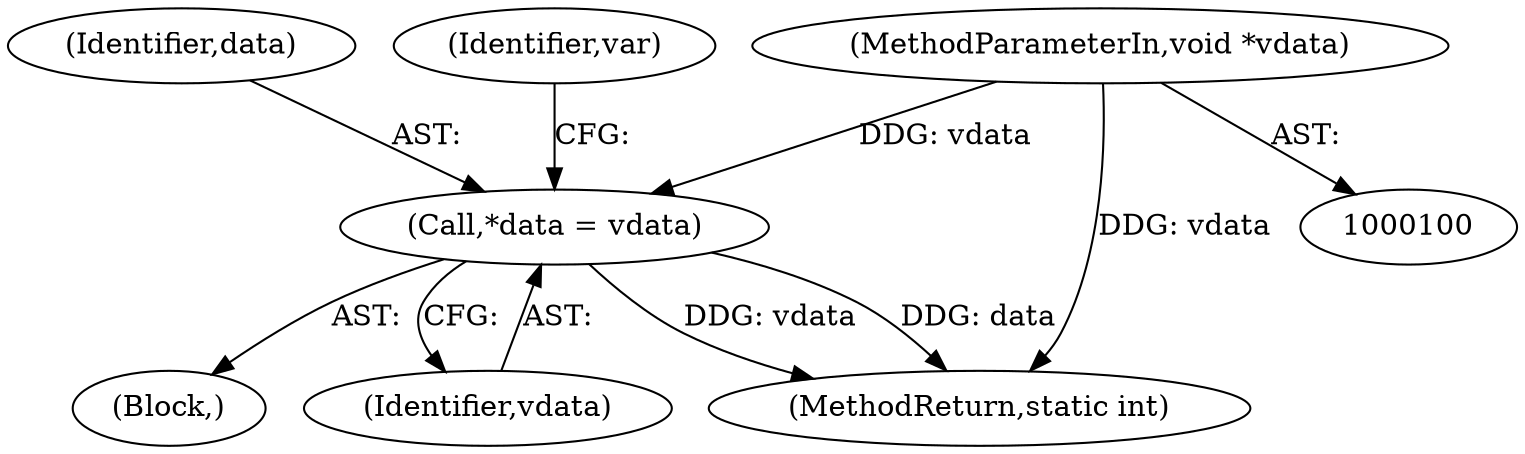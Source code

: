 digraph "0_git_1a7fd1fb2998002da6e9ff2ee46e1bdd25ee8404@pointer" {
"1000106" [label="(Call,*data = vdata)"];
"1000103" [label="(MethodParameterIn,void *vdata)"];
"1000106" [label="(Call,*data = vdata)"];
"1000104" [label="(Block,)"];
"1000108" [label="(Identifier,vdata)"];
"1000107" [label="(Identifier,data)"];
"1000206" [label="(MethodReturn,static int)"];
"1000103" [label="(MethodParameterIn,void *vdata)"];
"1000117" [label="(Identifier,var)"];
"1000106" -> "1000104"  [label="AST: "];
"1000106" -> "1000108"  [label="CFG: "];
"1000107" -> "1000106"  [label="AST: "];
"1000108" -> "1000106"  [label="AST: "];
"1000117" -> "1000106"  [label="CFG: "];
"1000106" -> "1000206"  [label="DDG: vdata"];
"1000106" -> "1000206"  [label="DDG: data"];
"1000103" -> "1000106"  [label="DDG: vdata"];
"1000103" -> "1000100"  [label="AST: "];
"1000103" -> "1000206"  [label="DDG: vdata"];
}
